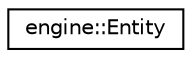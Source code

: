 digraph "Graphical Class Hierarchy"
{
 // LATEX_PDF_SIZE
  edge [fontname="Helvetica",fontsize="10",labelfontname="Helvetica",labelfontsize="10"];
  node [fontname="Helvetica",fontsize="10",shape=record];
  rankdir="LR";
  Node0 [label="engine::Entity",height=0.2,width=0.4,color="black", fillcolor="white", style="filled",URL="$classengine_1_1_entity.html",tooltip=" "];
}
